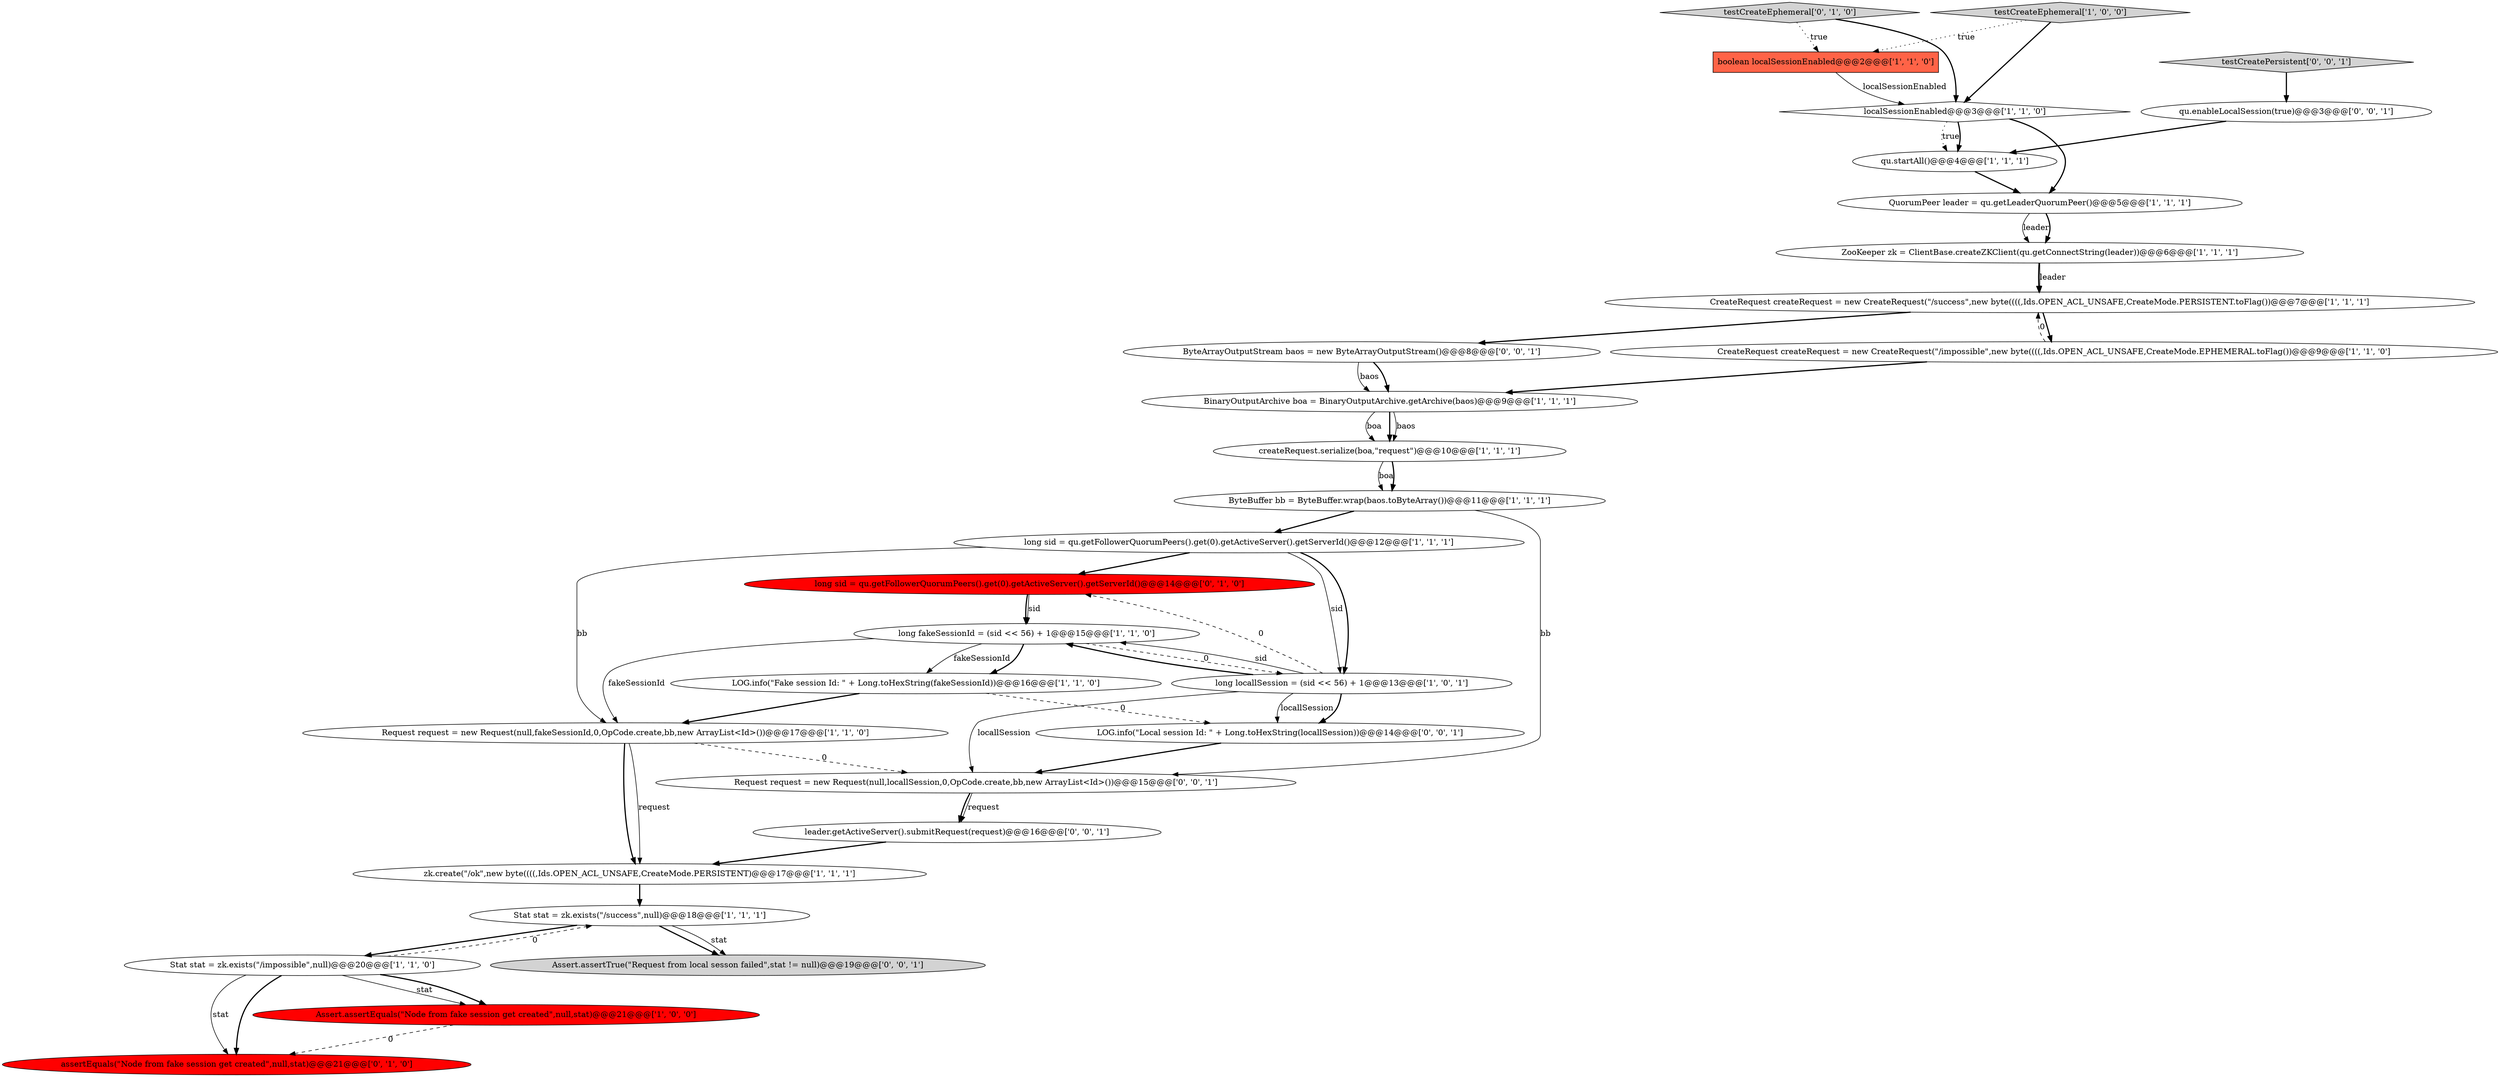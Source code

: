 digraph {
8 [style = filled, label = "QuorumPeer leader = qu.getLeaderQuorumPeer()@@@5@@@['1', '1', '1']", fillcolor = white, shape = ellipse image = "AAA0AAABBB1BBB"];
15 [style = filled, label = "LOG.info(\"Fake session Id: \" + Long.toHexString(fakeSessionId))@@@16@@@['1', '1', '0']", fillcolor = white, shape = ellipse image = "AAA0AAABBB1BBB"];
22 [style = filled, label = "assertEquals(\"Node from fake session get created\",null,stat)@@@21@@@['0', '1', '0']", fillcolor = red, shape = ellipse image = "AAA1AAABBB2BBB"];
29 [style = filled, label = "ByteArrayOutputStream baos = new ByteArrayOutputStream()@@@8@@@['0', '0', '1']", fillcolor = white, shape = ellipse image = "AAA0AAABBB3BBB"];
25 [style = filled, label = "testCreatePersistent['0', '0', '1']", fillcolor = lightgray, shape = diamond image = "AAA0AAABBB3BBB"];
19 [style = filled, label = "testCreateEphemeral['1', '0', '0']", fillcolor = lightgray, shape = diamond image = "AAA0AAABBB1BBB"];
9 [style = filled, label = "ZooKeeper zk = ClientBase.createZKClient(qu.getConnectString(leader))@@@6@@@['1', '1', '1']", fillcolor = white, shape = ellipse image = "AAA0AAABBB1BBB"];
12 [style = filled, label = "ByteBuffer bb = ByteBuffer.wrap(baos.toByteArray())@@@11@@@['1', '1', '1']", fillcolor = white, shape = ellipse image = "AAA0AAABBB1BBB"];
23 [style = filled, label = "LOG.info(\"Local session Id: \" + Long.toHexString(locallSession))@@@14@@@['0', '0', '1']", fillcolor = white, shape = ellipse image = "AAA0AAABBB3BBB"];
7 [style = filled, label = "long fakeSessionId = (sid << 56) + 1@@@15@@@['1', '1', '0']", fillcolor = white, shape = ellipse image = "AAA0AAABBB1BBB"];
3 [style = filled, label = "qu.startAll()@@@4@@@['1', '1', '1']", fillcolor = white, shape = ellipse image = "AAA0AAABBB1BBB"];
24 [style = filled, label = "leader.getActiveServer().submitRequest(request)@@@16@@@['0', '0', '1']", fillcolor = white, shape = ellipse image = "AAA0AAABBB3BBB"];
2 [style = filled, label = "localSessionEnabled@@@3@@@['1', '1', '0']", fillcolor = white, shape = diamond image = "AAA0AAABBB1BBB"];
27 [style = filled, label = "Assert.assertTrue(\"Request from local sesson failed\",stat != null)@@@19@@@['0', '0', '1']", fillcolor = lightgray, shape = ellipse image = "AAA0AAABBB3BBB"];
21 [style = filled, label = "testCreateEphemeral['0', '1', '0']", fillcolor = lightgray, shape = diamond image = "AAA0AAABBB2BBB"];
4 [style = filled, label = "createRequest.serialize(boa,\"request\")@@@10@@@['1', '1', '1']", fillcolor = white, shape = ellipse image = "AAA0AAABBB1BBB"];
18 [style = filled, label = "CreateRequest createRequest = new CreateRequest(\"/success\",new byte((((,Ids.OPEN_ACL_UNSAFE,CreateMode.PERSISTENT.toFlag())@@@7@@@['1', '1', '1']", fillcolor = white, shape = ellipse image = "AAA0AAABBB1BBB"];
20 [style = filled, label = "long sid = qu.getFollowerQuorumPeers().get(0).getActiveServer().getServerId()@@@14@@@['0', '1', '0']", fillcolor = red, shape = ellipse image = "AAA1AAABBB2BBB"];
14 [style = filled, label = "long locallSession = (sid << 56) + 1@@@13@@@['1', '0', '1']", fillcolor = white, shape = ellipse image = "AAA0AAABBB1BBB"];
26 [style = filled, label = "Request request = new Request(null,locallSession,0,OpCode.create,bb,new ArrayList<Id>())@@@15@@@['0', '0', '1']", fillcolor = white, shape = ellipse image = "AAA0AAABBB3BBB"];
13 [style = filled, label = "zk.create(\"/ok\",new byte((((,Ids.OPEN_ACL_UNSAFE,CreateMode.PERSISTENT)@@@17@@@['1', '1', '1']", fillcolor = white, shape = ellipse image = "AAA0AAABBB1BBB"];
11 [style = filled, label = "Stat stat = zk.exists(\"/impossible\",null)@@@20@@@['1', '1', '0']", fillcolor = white, shape = ellipse image = "AAA0AAABBB1BBB"];
10 [style = filled, label = "CreateRequest createRequest = new CreateRequest(\"/impossible\",new byte((((,Ids.OPEN_ACL_UNSAFE,CreateMode.EPHEMERAL.toFlag())@@@9@@@['1', '1', '0']", fillcolor = white, shape = ellipse image = "AAA0AAABBB1BBB"];
0 [style = filled, label = "boolean localSessionEnabled@@@2@@@['1', '1', '0']", fillcolor = tomato, shape = box image = "AAA0AAABBB1BBB"];
5 [style = filled, label = "Request request = new Request(null,fakeSessionId,0,OpCode.create,bb,new ArrayList<Id>())@@@17@@@['1', '1', '0']", fillcolor = white, shape = ellipse image = "AAA0AAABBB1BBB"];
28 [style = filled, label = "qu.enableLocalSession(true)@@@3@@@['0', '0', '1']", fillcolor = white, shape = ellipse image = "AAA0AAABBB3BBB"];
6 [style = filled, label = "BinaryOutputArchive boa = BinaryOutputArchive.getArchive(baos)@@@9@@@['1', '1', '1']", fillcolor = white, shape = ellipse image = "AAA0AAABBB1BBB"];
16 [style = filled, label = "Stat stat = zk.exists(\"/success\",null)@@@18@@@['1', '1', '1']", fillcolor = white, shape = ellipse image = "AAA0AAABBB1BBB"];
17 [style = filled, label = "Assert.assertEquals(\"Node from fake session get created\",null,stat)@@@21@@@['1', '0', '0']", fillcolor = red, shape = ellipse image = "AAA1AAABBB1BBB"];
1 [style = filled, label = "long sid = qu.getFollowerQuorumPeers().get(0).getActiveServer().getServerId()@@@12@@@['1', '1', '1']", fillcolor = white, shape = ellipse image = "AAA0AAABBB1BBB"];
2->3 [style = dotted, label="true"];
25->28 [style = bold, label=""];
4->12 [style = solid, label="boa"];
15->23 [style = dashed, label="0"];
16->11 [style = bold, label=""];
16->27 [style = bold, label=""];
5->26 [style = dashed, label="0"];
11->16 [style = dashed, label="0"];
7->14 [style = dashed, label="0"];
21->0 [style = dotted, label="true"];
2->3 [style = bold, label=""];
14->23 [style = solid, label="locallSession"];
11->17 [style = solid, label="stat"];
8->9 [style = solid, label="leader"];
20->7 [style = solid, label="sid"];
12->26 [style = solid, label="bb"];
23->26 [style = bold, label=""];
1->20 [style = bold, label=""];
14->20 [style = dashed, label="0"];
14->7 [style = solid, label="sid"];
17->22 [style = dashed, label="0"];
24->13 [style = bold, label=""];
19->2 [style = bold, label=""];
26->24 [style = bold, label=""];
12->1 [style = bold, label=""];
0->2 [style = solid, label="localSessionEnabled"];
10->6 [style = bold, label=""];
14->26 [style = solid, label="locallSession"];
13->16 [style = bold, label=""];
26->24 [style = solid, label="request"];
15->5 [style = bold, label=""];
14->7 [style = bold, label=""];
21->2 [style = bold, label=""];
6->4 [style = solid, label="boa"];
6->4 [style = bold, label=""];
18->29 [style = bold, label=""];
29->6 [style = bold, label=""];
9->18 [style = bold, label=""];
18->10 [style = bold, label=""];
14->23 [style = bold, label=""];
7->5 [style = solid, label="fakeSessionId"];
6->4 [style = solid, label="baos"];
19->0 [style = dotted, label="true"];
3->8 [style = bold, label=""];
11->22 [style = solid, label="stat"];
5->13 [style = bold, label=""];
7->15 [style = solid, label="fakeSessionId"];
8->9 [style = bold, label=""];
1->14 [style = solid, label="sid"];
11->22 [style = bold, label=""];
4->12 [style = bold, label=""];
7->15 [style = bold, label=""];
11->17 [style = bold, label=""];
1->14 [style = bold, label=""];
28->3 [style = bold, label=""];
5->13 [style = solid, label="request"];
20->7 [style = bold, label=""];
29->6 [style = solid, label="baos"];
2->8 [style = bold, label=""];
10->18 [style = dashed, label="0"];
9->18 [style = solid, label="leader"];
1->5 [style = solid, label="bb"];
16->27 [style = solid, label="stat"];
}
